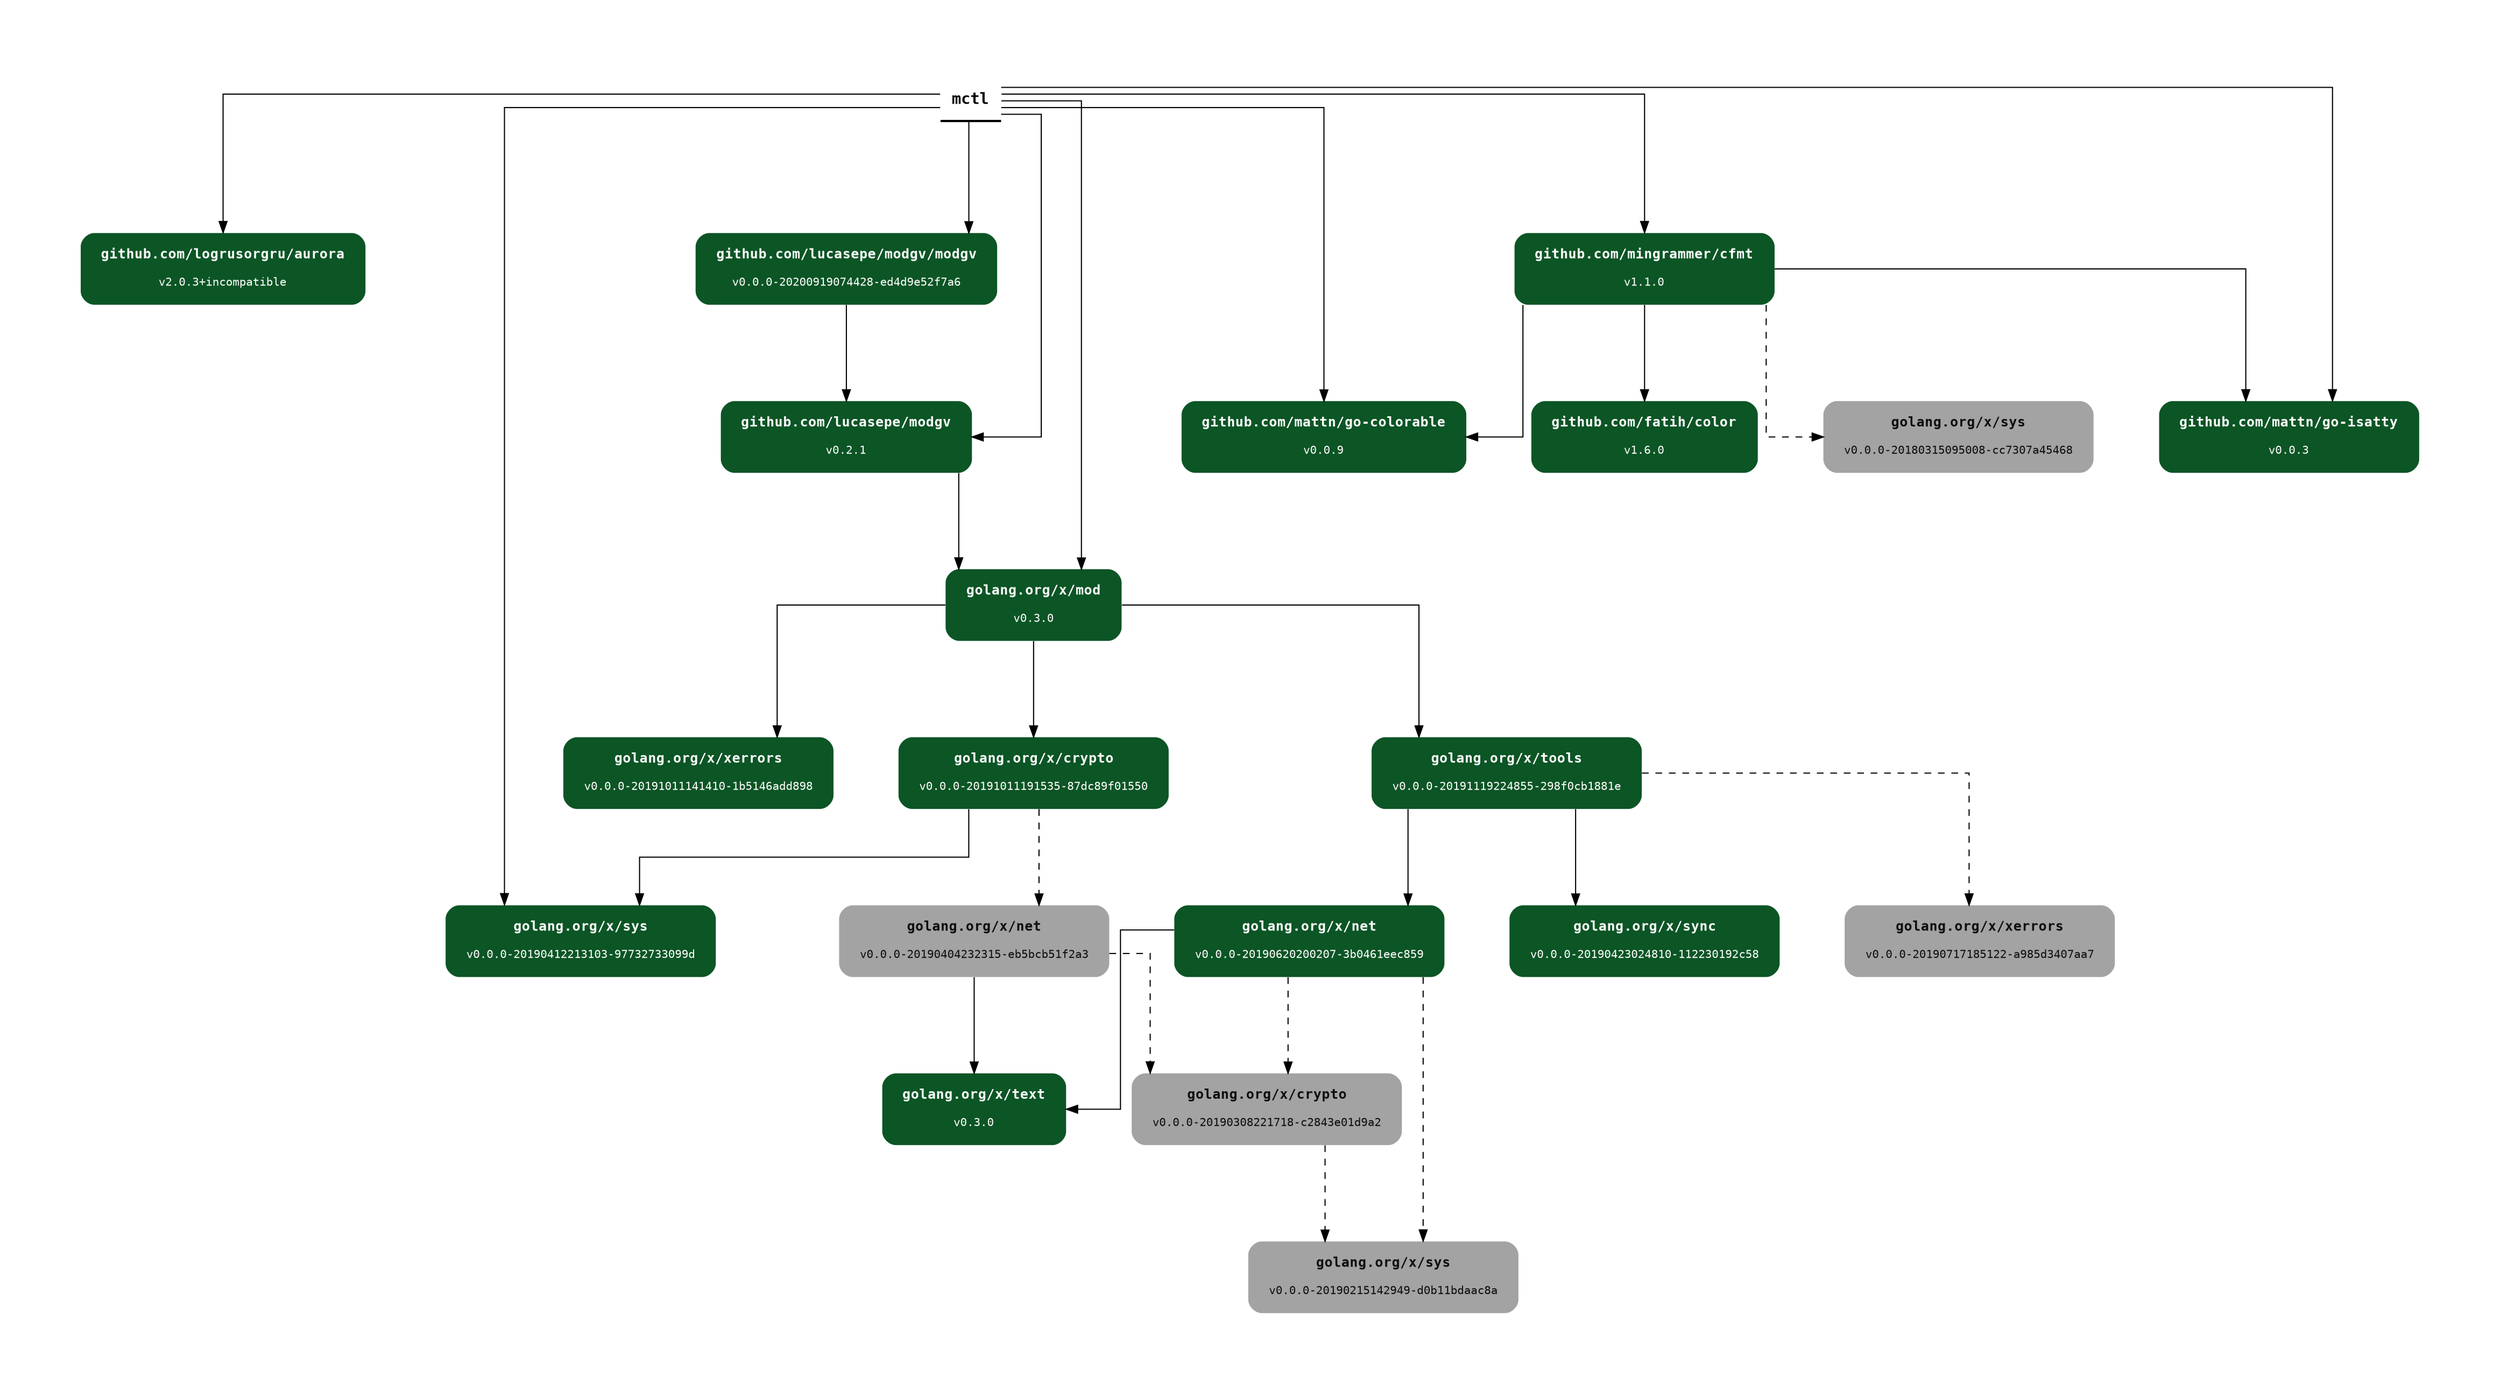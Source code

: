 digraph gomodgraph {
	pad=1;
	rankdir=TB;
	ranksep="1.2 equally";
	splines=ortho;
	nodesep="0.8";
	node [shape=plaintext style="filled,rounded" penwidth=2 fontsize=12 fontname="monospace"];
	"mctl" [shape=underline style="" fontsize=14 label=<<b>mctl</b>>];
	"github.com/fatih/color@v1.6.0" [fillcolor="#0c5525" label=<<table border="0" cellspacing="8" href="https://pkg.go.dev/github.com/fatih/color?tab=doc"><tr><td><font color="#fafafa"><b>github.com/fatih/color</b></font></td></tr><tr><td><font color="#fafafa" point-size="10">v1.6.0</font></td></tr></table>>];
	"github.com/logrusorgru/aurora@v2.0.3+incompatible" [fillcolor="#0c5525" label=<<table border="0" cellspacing="8" href="https://pkg.go.dev/github.com/logrusorgru/aurora?tab=doc"><tr><td><font color="#fafafa"><b>github.com/logrusorgru/aurora</b></font></td></tr><tr><td><font color="#fafafa" point-size="10">v2.0.3+incompatible</font></td></tr></table>>];
	"github.com/lucasepe/modgv/modgv@v0.0.0-20200919074428-ed4d9e52f7a6" [fillcolor="#0c5525" label=<<table border="0" cellspacing="8" href="https://pkg.go.dev/github.com/lucasepe/modgv/modgv?tab=doc"><tr><td><font color="#fafafa"><b>github.com/lucasepe/modgv/modgv</b></font></td></tr><tr><td><font color="#fafafa" point-size="10">v0.0.0-20200919074428-ed4d9e52f7a6</font></td></tr></table>>];
	"github.com/lucasepe/modgv@v0.2.1" [fillcolor="#0c5525" label=<<table border="0" cellspacing="8" href="https://pkg.go.dev/github.com/lucasepe/modgv?tab=doc"><tr><td><font color="#fafafa"><b>github.com/lucasepe/modgv</b></font></td></tr><tr><td><font color="#fafafa" point-size="10">v0.2.1</font></td></tr></table>>];
	"github.com/mattn/go-colorable@v0.0.9" [fillcolor="#0c5525" label=<<table border="0" cellspacing="8" href="https://pkg.go.dev/github.com/mattn/go-colorable?tab=doc"><tr><td><font color="#fafafa"><b>github.com/mattn/go-colorable</b></font></td></tr><tr><td><font color="#fafafa" point-size="10">v0.0.9</font></td></tr></table>>];
	"github.com/mattn/go-isatty@v0.0.3" [fillcolor="#0c5525" label=<<table border="0" cellspacing="8" href="https://pkg.go.dev/github.com/mattn/go-isatty?tab=doc"><tr><td><font color="#fafafa"><b>github.com/mattn/go-isatty</b></font></td></tr><tr><td><font color="#fafafa" point-size="10">v0.0.3</font></td></tr></table>>];
	"github.com/mingrammer/cfmt@v1.1.0" [fillcolor="#0c5525" label=<<table border="0" cellspacing="8" href="https://pkg.go.dev/github.com/mingrammer/cfmt?tab=doc"><tr><td><font color="#fafafa"><b>github.com/mingrammer/cfmt</b></font></td></tr><tr><td><font color="#fafafa" point-size="10">v1.1.0</font></td></tr></table>>];
	"golang.org/x/crypto@v0.0.0-20191011191535-87dc89f01550" [fillcolor="#0c5525" label=<<table border="0" cellspacing="8" href="https://pkg.go.dev/golang.org/x/crypto?tab=doc"><tr><td><font color="#fafafa"><b>golang.org/x/crypto</b></font></td></tr><tr><td><font color="#fafafa" point-size="10">v0.0.0-20191011191535-87dc89f01550</font></td></tr></table>>];
	"golang.org/x/mod@v0.3.0" [fillcolor="#0c5525" label=<<table border="0" cellspacing="8" href="https://pkg.go.dev/golang.org/x/mod?tab=doc"><tr><td><font color="#fafafa"><b>golang.org/x/mod</b></font></td></tr><tr><td><font color="#fafafa" point-size="10">v0.3.0</font></td></tr></table>>];
	"golang.org/x/net@v0.0.0-20190620200207-3b0461eec859" [fillcolor="#0c5525" label=<<table border="0" cellspacing="8" href="https://pkg.go.dev/golang.org/x/net?tab=doc"><tr><td><font color="#fafafa"><b>golang.org/x/net</b></font></td></tr><tr><td><font color="#fafafa" point-size="10">v0.0.0-20190620200207-3b0461eec859</font></td></tr></table>>];
	"golang.org/x/sync@v0.0.0-20190423024810-112230192c58" [fillcolor="#0c5525" label=<<table border="0" cellspacing="8" href="https://pkg.go.dev/golang.org/x/sync?tab=doc"><tr><td><font color="#fafafa"><b>golang.org/x/sync</b></font></td></tr><tr><td><font color="#fafafa" point-size="10">v0.0.0-20190423024810-112230192c58</font></td></tr></table>>];
	"golang.org/x/sys@v0.0.0-20190412213103-97732733099d" [fillcolor="#0c5525" label=<<table border="0" cellspacing="8" href="https://pkg.go.dev/golang.org/x/sys?tab=doc"><tr><td><font color="#fafafa"><b>golang.org/x/sys</b></font></td></tr><tr><td><font color="#fafafa" point-size="10">v0.0.0-20190412213103-97732733099d</font></td></tr></table>>];
	"golang.org/x/text@v0.3.0" [fillcolor="#0c5525" label=<<table border="0" cellspacing="8" href="https://pkg.go.dev/golang.org/x/text?tab=doc"><tr><td><font color="#fafafa"><b>golang.org/x/text</b></font></td></tr><tr><td><font color="#fafafa" point-size="10">v0.3.0</font></td></tr></table>>];
	"golang.org/x/tools@v0.0.0-20191119224855-298f0cb1881e" [fillcolor="#0c5525" label=<<table border="0" cellspacing="8" href="https://pkg.go.dev/golang.org/x/tools?tab=doc"><tr><td><font color="#fafafa"><b>golang.org/x/tools</b></font></td></tr><tr><td><font color="#fafafa" point-size="10">v0.0.0-20191119224855-298f0cb1881e</font></td></tr></table>>];
	"golang.org/x/xerrors@v0.0.0-20191011141410-1b5146add898" [fillcolor="#0c5525" label=<<table border="0" cellspacing="8" href="https://pkg.go.dev/golang.org/x/xerrors?tab=doc"><tr><td><font color="#fafafa"><b>golang.org/x/xerrors</b></font></td></tr><tr><td><font color="#fafafa" point-size="10">v0.0.0-20191011141410-1b5146add898</font></td></tr></table>>];
	"golang.org/x/sys@v0.0.0-20180315095008-cc7307a45468" [fillcolor="#a3a3a3" label=<<table border="0" cellspacing="8" href="https://pkg.go.dev/golang.org/x/sys?tab=doc"><tr><td><font color="#0e0e0e"><b>golang.org/x/sys</b></font></td></tr><tr><td><font color="#0e0e0e" point-size="10">v0.0.0-20180315095008-cc7307a45468</font></td></tr></table>>];
	"golang.org/x/net@v0.0.0-20190404232315-eb5bcb51f2a3" [fillcolor="#a3a3a3" label=<<table border="0" cellspacing="8" href="https://pkg.go.dev/golang.org/x/net?tab=doc"><tr><td><font color="#0e0e0e"><b>golang.org/x/net</b></font></td></tr><tr><td><font color="#0e0e0e" point-size="10">v0.0.0-20190404232315-eb5bcb51f2a3</font></td></tr></table>>];
	"golang.org/x/xerrors@v0.0.0-20190717185122-a985d3407aa7" [fillcolor="#a3a3a3" label=<<table border="0" cellspacing="8" href="https://pkg.go.dev/golang.org/x/xerrors?tab=doc"><tr><td><font color="#0e0e0e"><b>golang.org/x/xerrors</b></font></td></tr><tr><td><font color="#0e0e0e" point-size="10">v0.0.0-20190717185122-a985d3407aa7</font></td></tr></table>>];
	"golang.org/x/crypto@v0.0.0-20190308221718-c2843e01d9a2" [fillcolor="#a3a3a3" label=<<table border="0" cellspacing="8" href="https://pkg.go.dev/golang.org/x/crypto?tab=doc"><tr><td><font color="#0e0e0e"><b>golang.org/x/crypto</b></font></td></tr><tr><td><font color="#0e0e0e" point-size="10">v0.0.0-20190308221718-c2843e01d9a2</font></td></tr></table>>];
	"golang.org/x/sys@v0.0.0-20190215142949-d0b11bdaac8a" [fillcolor="#a3a3a3" label=<<table border="0" cellspacing="8" href="https://pkg.go.dev/golang.org/x/sys?tab=doc"><tr><td><font color="#0e0e0e"><b>golang.org/x/sys</b></font></td></tr><tr><td><font color="#0e0e0e" point-size="10">v0.0.0-20190215142949-d0b11bdaac8a</font></td></tr></table>>];
	"mctl" -> "github.com/logrusorgru/aurora@v2.0.3+incompatible";
	"mctl" -> "github.com/lucasepe/modgv@v0.2.1";
	"mctl" -> "github.com/lucasepe/modgv/modgv@v0.0.0-20200919074428-ed4d9e52f7a6";
	"mctl" -> "github.com/mattn/go-colorable@v0.0.9";
	"mctl" -> "github.com/mattn/go-isatty@v0.0.3";
	"mctl" -> "github.com/mingrammer/cfmt@v1.1.0";
	"mctl" -> "golang.org/x/mod@v0.3.0";
	"mctl" -> "golang.org/x/sys@v0.0.0-20190412213103-97732733099d";
	"github.com/lucasepe/modgv@v0.2.1" -> "golang.org/x/mod@v0.3.0";
	"github.com/lucasepe/modgv/modgv@v0.0.0-20200919074428-ed4d9e52f7a6" -> "github.com/lucasepe/modgv@v0.2.1";
	"github.com/mingrammer/cfmt@v1.1.0" -> "github.com/fatih/color@v1.6.0";
	"github.com/mingrammer/cfmt@v1.1.0" -> "github.com/mattn/go-colorable@v0.0.9";
	"github.com/mingrammer/cfmt@v1.1.0" -> "github.com/mattn/go-isatty@v0.0.3";
	"github.com/mingrammer/cfmt@v1.1.0" -> "golang.org/x/sys@v0.0.0-20180315095008-cc7307a45468"[style=dashed];
	"golang.org/x/mod@v0.3.0" -> "golang.org/x/crypto@v0.0.0-20191011191535-87dc89f01550";
	"golang.org/x/mod@v0.3.0" -> "golang.org/x/tools@v0.0.0-20191119224855-298f0cb1881e";
	"golang.org/x/mod@v0.3.0" -> "golang.org/x/xerrors@v0.0.0-20191011141410-1b5146add898";
	"golang.org/x/crypto@v0.0.0-20191011191535-87dc89f01550" -> "golang.org/x/net@v0.0.0-20190404232315-eb5bcb51f2a3"[style=dashed];
	"golang.org/x/crypto@v0.0.0-20191011191535-87dc89f01550" -> "golang.org/x/sys@v0.0.0-20190412213103-97732733099d";
	"golang.org/x/tools@v0.0.0-20191119224855-298f0cb1881e" -> "golang.org/x/net@v0.0.0-20190620200207-3b0461eec859";
	"golang.org/x/tools@v0.0.0-20191119224855-298f0cb1881e" -> "golang.org/x/sync@v0.0.0-20190423024810-112230192c58";
	"golang.org/x/tools@v0.0.0-20191119224855-298f0cb1881e" -> "golang.org/x/xerrors@v0.0.0-20190717185122-a985d3407aa7"[style=dashed];
	"golang.org/x/net@v0.0.0-20190404232315-eb5bcb51f2a3" -> "golang.org/x/crypto@v0.0.0-20190308221718-c2843e01d9a2"[style=dashed];
	"golang.org/x/net@v0.0.0-20190404232315-eb5bcb51f2a3" -> "golang.org/x/text@v0.3.0";
	"golang.org/x/net@v0.0.0-20190620200207-3b0461eec859" -> "golang.org/x/crypto@v0.0.0-20190308221718-c2843e01d9a2"[style=dashed];
	"golang.org/x/net@v0.0.0-20190620200207-3b0461eec859" -> "golang.org/x/sys@v0.0.0-20190215142949-d0b11bdaac8a"[style=dashed];
	"golang.org/x/net@v0.0.0-20190620200207-3b0461eec859" -> "golang.org/x/text@v0.3.0";
	"golang.org/x/crypto@v0.0.0-20190308221718-c2843e01d9a2" -> "golang.org/x/sys@v0.0.0-20190215142949-d0b11bdaac8a"[style=dashed];
}
